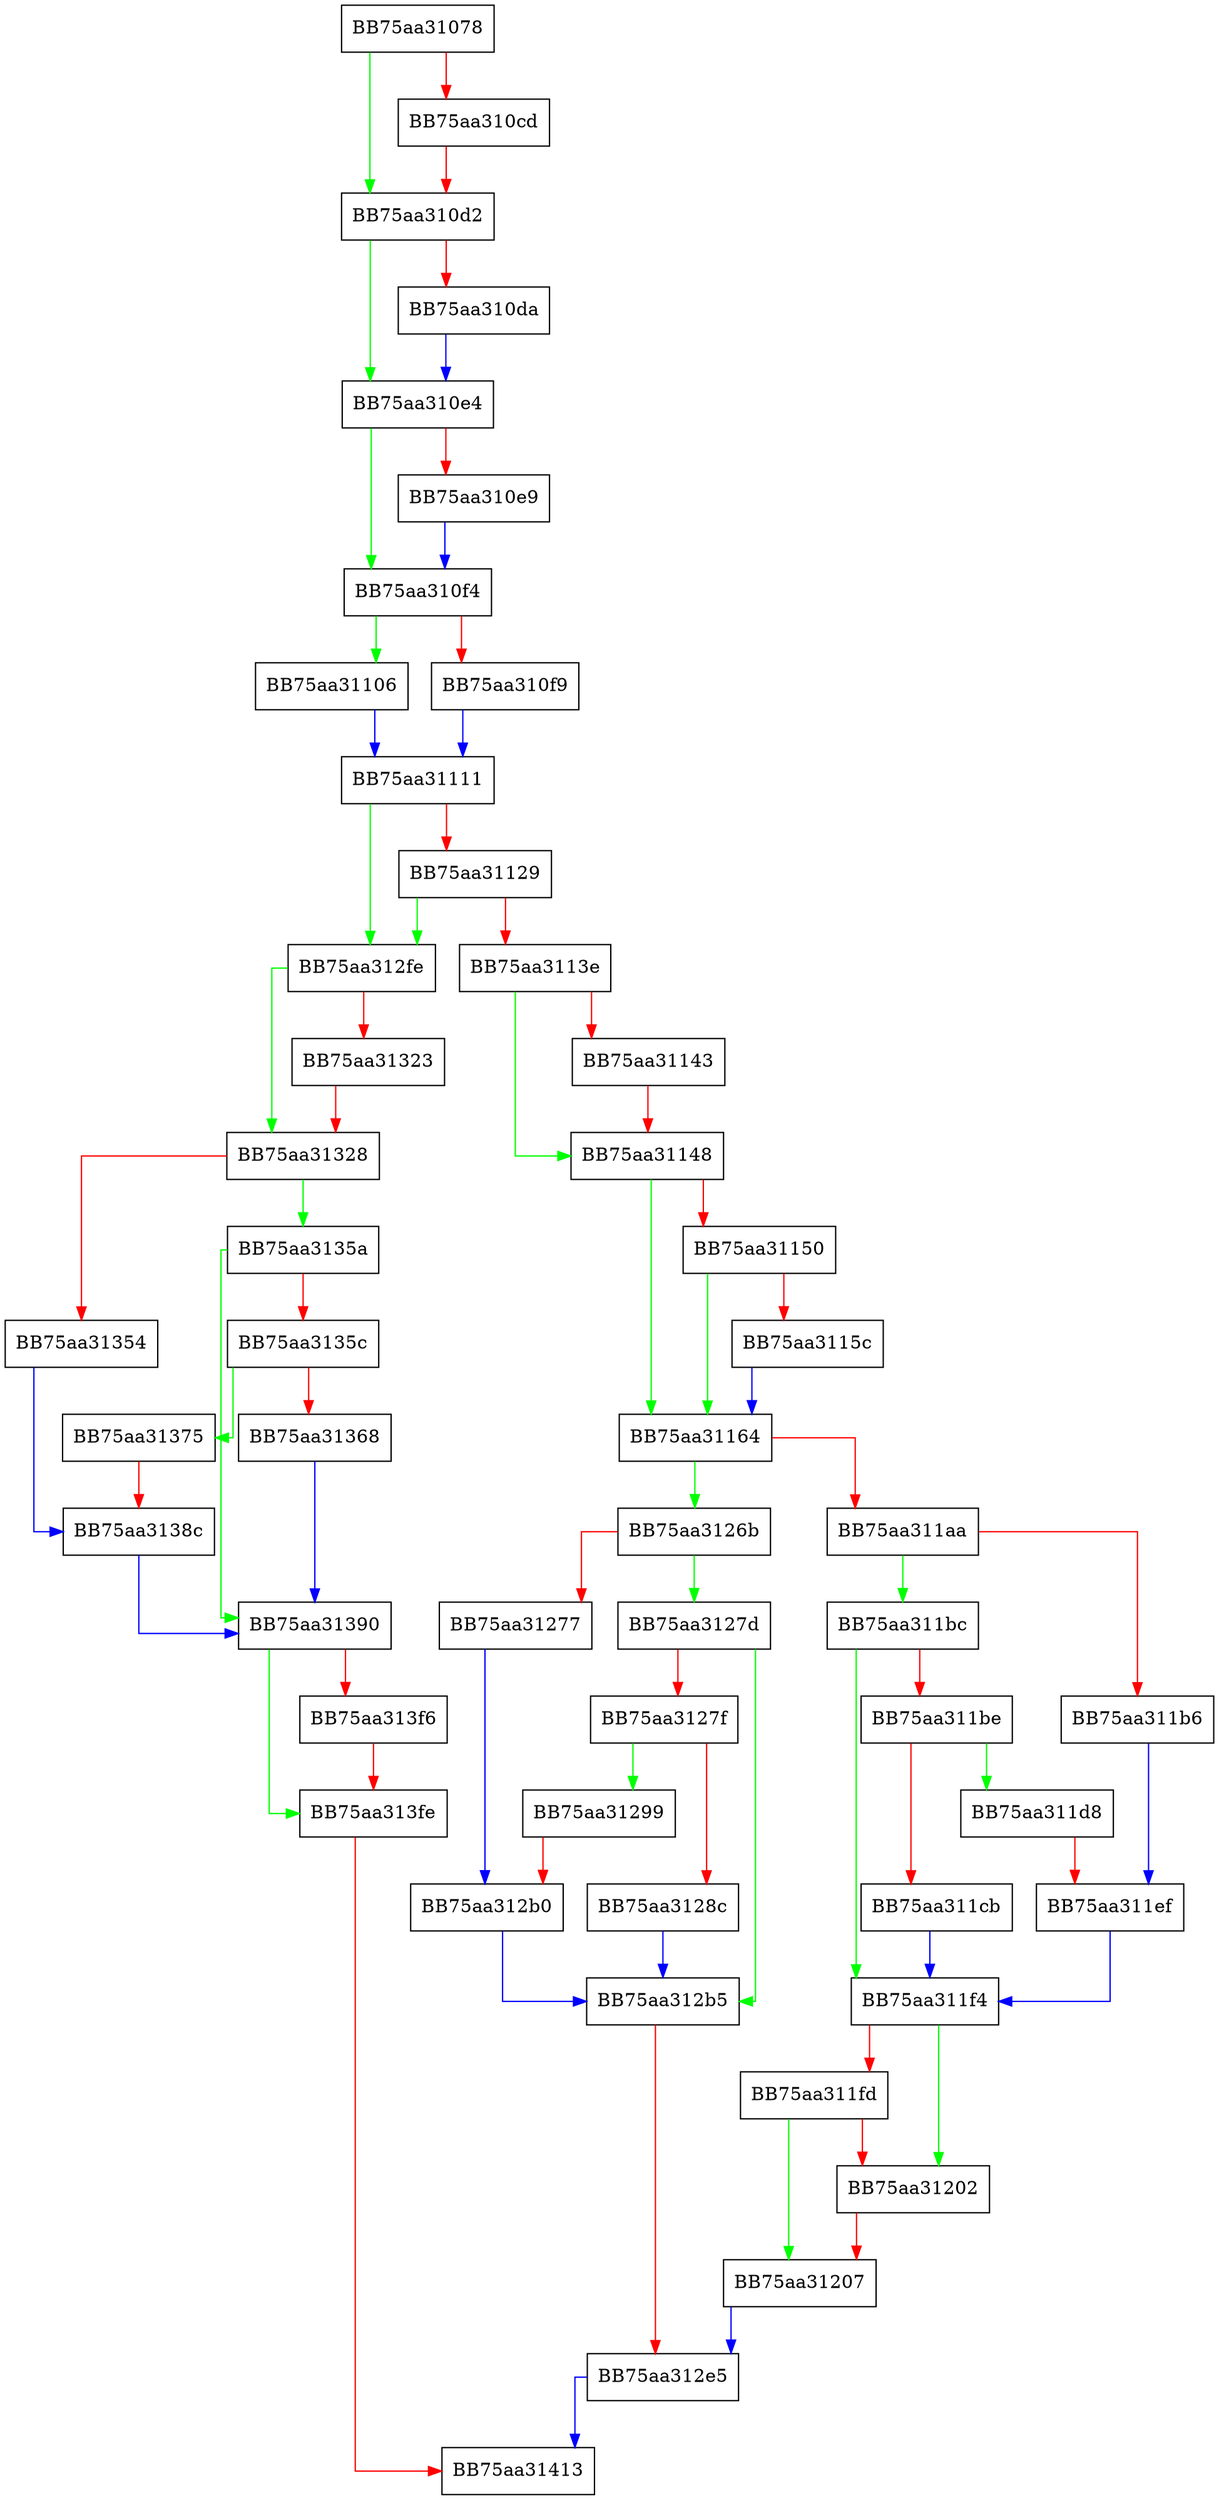 digraph buildSuffix {
  node [shape="box"];
  graph [splines=ortho];
  BB75aa31078 -> BB75aa310d2 [color="green"];
  BB75aa31078 -> BB75aa310cd [color="red"];
  BB75aa310cd -> BB75aa310d2 [color="red"];
  BB75aa310d2 -> BB75aa310e4 [color="green"];
  BB75aa310d2 -> BB75aa310da [color="red"];
  BB75aa310da -> BB75aa310e4 [color="blue"];
  BB75aa310e4 -> BB75aa310f4 [color="green"];
  BB75aa310e4 -> BB75aa310e9 [color="red"];
  BB75aa310e9 -> BB75aa310f4 [color="blue"];
  BB75aa310f4 -> BB75aa31106 [color="green"];
  BB75aa310f4 -> BB75aa310f9 [color="red"];
  BB75aa310f9 -> BB75aa31111 [color="blue"];
  BB75aa31106 -> BB75aa31111 [color="blue"];
  BB75aa31111 -> BB75aa312fe [color="green"];
  BB75aa31111 -> BB75aa31129 [color="red"];
  BB75aa31129 -> BB75aa312fe [color="green"];
  BB75aa31129 -> BB75aa3113e [color="red"];
  BB75aa3113e -> BB75aa31148 [color="green"];
  BB75aa3113e -> BB75aa31143 [color="red"];
  BB75aa31143 -> BB75aa31148 [color="red"];
  BB75aa31148 -> BB75aa31164 [color="green"];
  BB75aa31148 -> BB75aa31150 [color="red"];
  BB75aa31150 -> BB75aa31164 [color="green"];
  BB75aa31150 -> BB75aa3115c [color="red"];
  BB75aa3115c -> BB75aa31164 [color="blue"];
  BB75aa31164 -> BB75aa3126b [color="green"];
  BB75aa31164 -> BB75aa311aa [color="red"];
  BB75aa311aa -> BB75aa311bc [color="green"];
  BB75aa311aa -> BB75aa311b6 [color="red"];
  BB75aa311b6 -> BB75aa311ef [color="blue"];
  BB75aa311bc -> BB75aa311f4 [color="green"];
  BB75aa311bc -> BB75aa311be [color="red"];
  BB75aa311be -> BB75aa311d8 [color="green"];
  BB75aa311be -> BB75aa311cb [color="red"];
  BB75aa311cb -> BB75aa311f4 [color="blue"];
  BB75aa311d8 -> BB75aa311ef [color="red"];
  BB75aa311ef -> BB75aa311f4 [color="blue"];
  BB75aa311f4 -> BB75aa31202 [color="green"];
  BB75aa311f4 -> BB75aa311fd [color="red"];
  BB75aa311fd -> BB75aa31207 [color="green"];
  BB75aa311fd -> BB75aa31202 [color="red"];
  BB75aa31202 -> BB75aa31207 [color="red"];
  BB75aa31207 -> BB75aa312e5 [color="blue"];
  BB75aa3126b -> BB75aa3127d [color="green"];
  BB75aa3126b -> BB75aa31277 [color="red"];
  BB75aa31277 -> BB75aa312b0 [color="blue"];
  BB75aa3127d -> BB75aa312b5 [color="green"];
  BB75aa3127d -> BB75aa3127f [color="red"];
  BB75aa3127f -> BB75aa31299 [color="green"];
  BB75aa3127f -> BB75aa3128c [color="red"];
  BB75aa3128c -> BB75aa312b5 [color="blue"];
  BB75aa31299 -> BB75aa312b0 [color="red"];
  BB75aa312b0 -> BB75aa312b5 [color="blue"];
  BB75aa312b5 -> BB75aa312e5 [color="red"];
  BB75aa312e5 -> BB75aa31413 [color="blue"];
  BB75aa312fe -> BB75aa31328 [color="green"];
  BB75aa312fe -> BB75aa31323 [color="red"];
  BB75aa31323 -> BB75aa31328 [color="red"];
  BB75aa31328 -> BB75aa3135a [color="green"];
  BB75aa31328 -> BB75aa31354 [color="red"];
  BB75aa31354 -> BB75aa3138c [color="blue"];
  BB75aa3135a -> BB75aa31390 [color="green"];
  BB75aa3135a -> BB75aa3135c [color="red"];
  BB75aa3135c -> BB75aa31375 [color="green"];
  BB75aa3135c -> BB75aa31368 [color="red"];
  BB75aa31368 -> BB75aa31390 [color="blue"];
  BB75aa31375 -> BB75aa3138c [color="red"];
  BB75aa3138c -> BB75aa31390 [color="blue"];
  BB75aa31390 -> BB75aa313fe [color="green"];
  BB75aa31390 -> BB75aa313f6 [color="red"];
  BB75aa313f6 -> BB75aa313fe [color="red"];
  BB75aa313fe -> BB75aa31413 [color="red"];
}